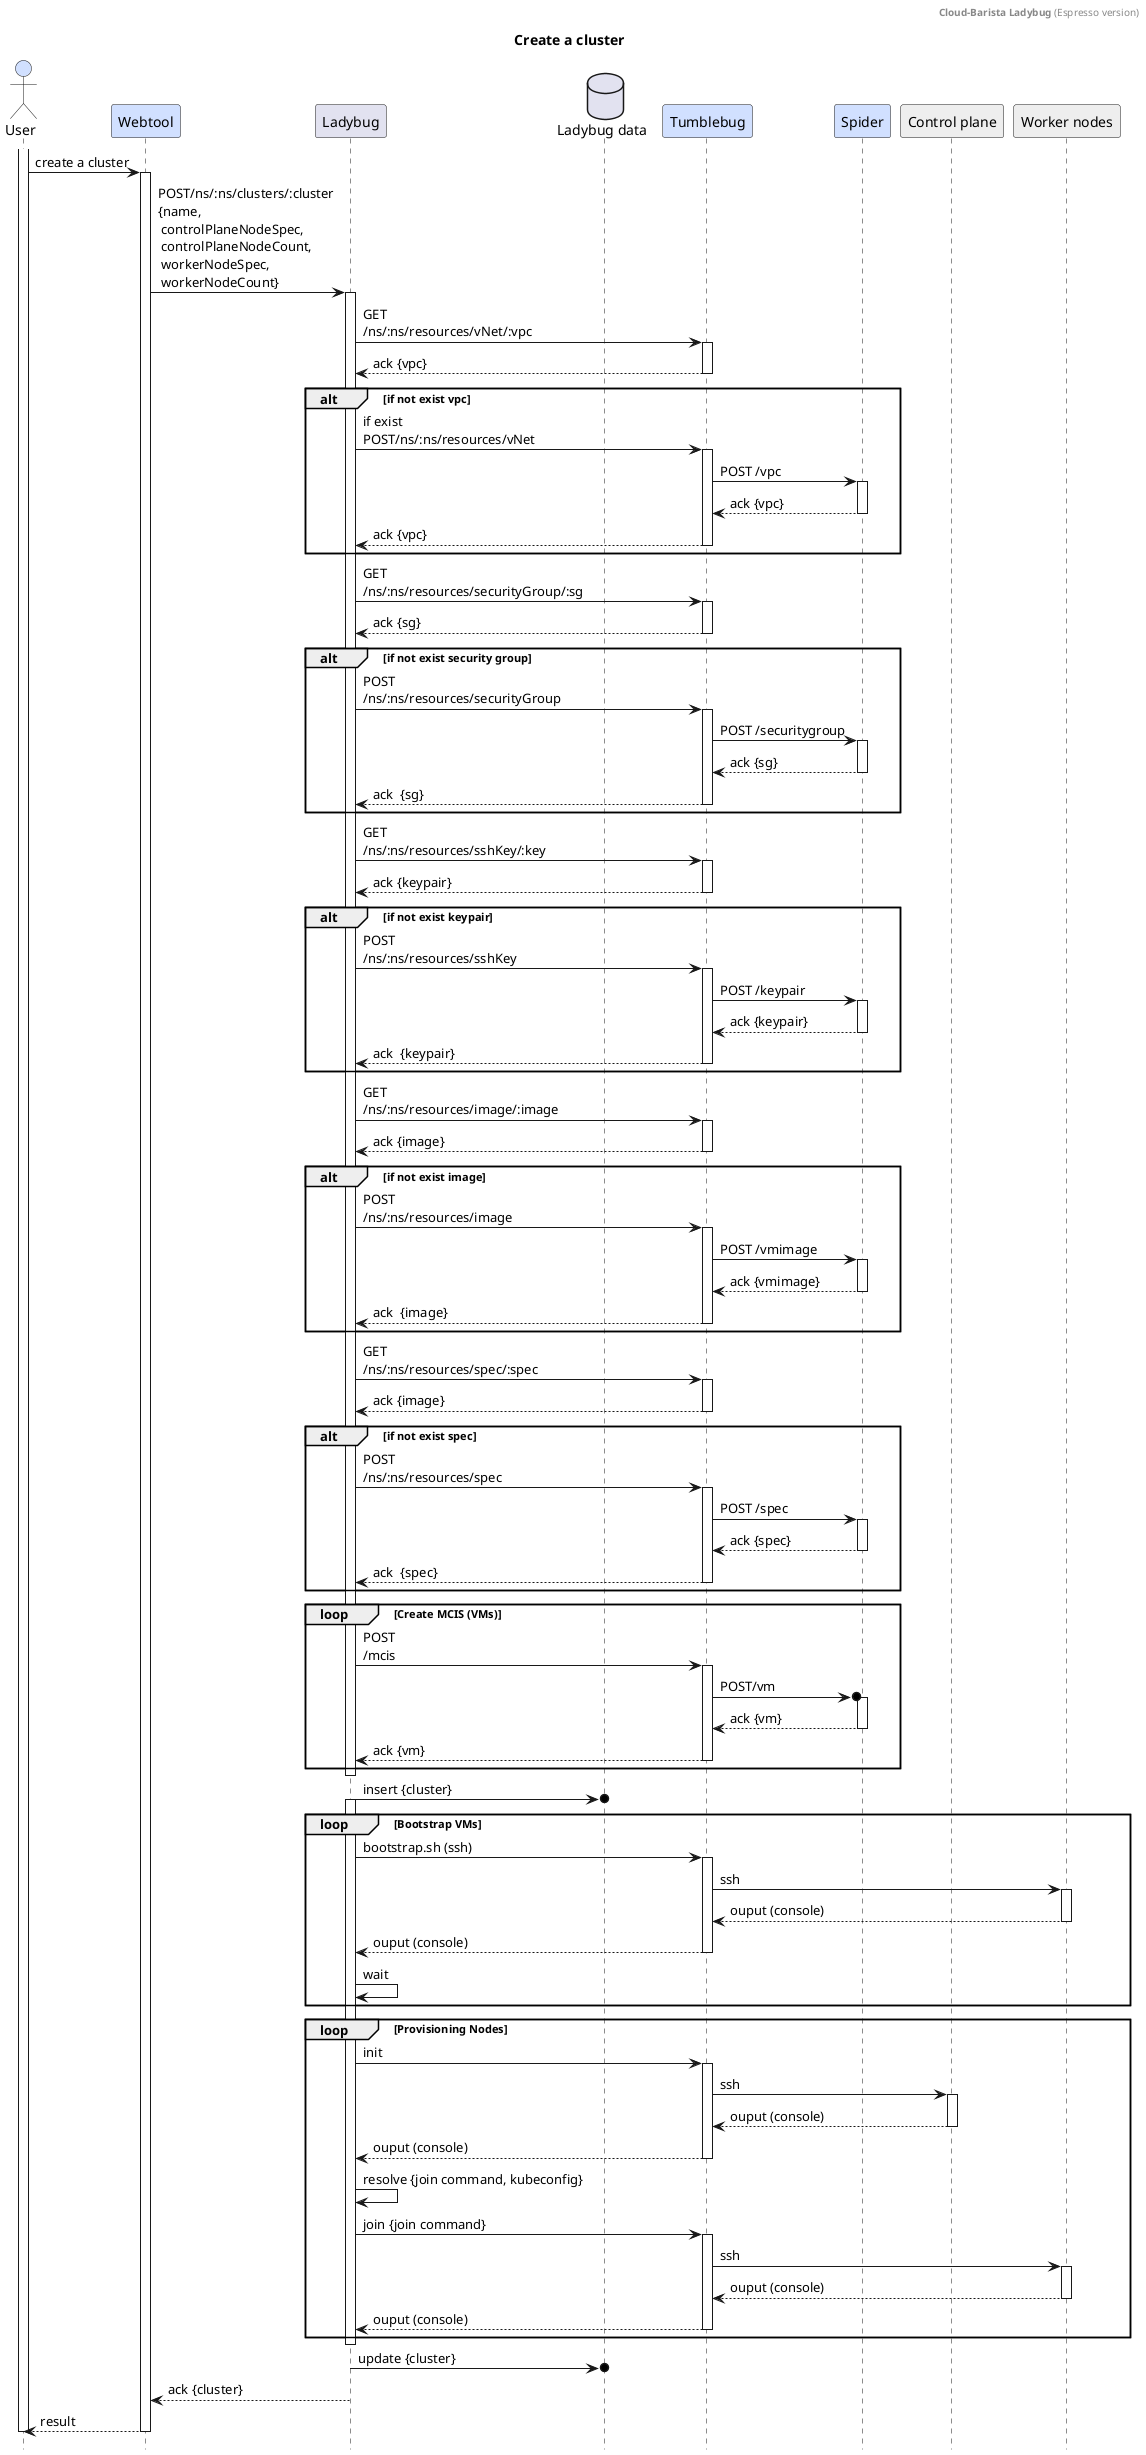 @@startuml

header **Cloud-Barista Ladybug** (Espresso version)
title Create a cluster
hide footbox

actor		"User"			as user			#d1e0ff
participant	"Webtool"		as webtool		#d1e0ff

participant	"Ladybug"		as provider
database	"Ladybug data"	as db

participant	"Tumblebug"		as tumblebug	#d1e0ff
participant	"Spider"		as spider		#d1e0ff
participant	"Control plane"	as mNodes		#eeeeee
participant	"Worker nodes"	as wNodes		#eeeeee

skinparam sequence {
	GroupColor DeepSkyBlue
}

activate user
	user		->	webtool		: create a cluster

	activate webtool
		webtool		->	provider		: POST/ns/:ns/clusters/:cluster\n{name,\n controlPlaneNodeSpec,\n controlPlaneNodeCount,\n workerNodeSpec,\n workerNodeCount}


			' -- 1.infra
			activate provider

				'-- 1.1. vpc
				provider	->	tumblebug			: GET\n/ns/:ns/resources/vNet/:vpc
				activate tumblebug
					tumblebug	-->	provider		: ack {vpc}
				deactivate tumblebug

				alt if not exist vpc
					provider	->	tumblebug		: if exist\nPOST/ns/:ns/resources/vNet
					activate tumblebug
						tumblebug	->	spider		: POST /vpc
						activate spider
							tumblebug	<--	spider	: ack {vpc}
						deactivate spider
						tumblebug	-->	provider	: ack {vpc}
					deactivate tumblebug
				end

				'-- 1.2. sg(fw)
				provider	->	tumblebug			: GET\n/ns/:ns/resources/securityGroup/:sg
				activate tumblebug
					tumblebug	-->	provider		: ack {sg}
				deactivate tumblebug

				alt if not exist security group 
					provider	->	tumblebug		: POST\n/ns/:ns/resources/securityGroup
					activate tumblebug
						tumblebug	->	spider		: POST /securitygroup
						activate spider
							tumblebug	<--	spider	: ack {sg}
						deactivate spider
						tumblebug	-->	provider	: ack  {sg}
					deactivate tumblebug
				end

				'-- 1.3. ssh
				provider	->	tumblebug		: GET\n/ns/:ns/resources/sshKey/:key
				activate tumblebug
					tumblebug	-->	provider	: ack {keypair}
				deactivate tumblebug

				alt if not exist keypair
					provider	->	tumblebug	: POST\n/ns/:ns/resources/sshKey
					activate tumblebug
						tumblebug	->	spider		: POST /keypair
						activate spider
							tumblebug	<--	spider	: ack {keypair}
						deactivate spider
						tumblebug	-->	provider	: ack  {keypair}
					deactivate tumblebug
				end
				
				'-- 1.4. image
				provider	->	tumblebug			: GET\n/ns/:ns/resources/image/:image
				activate tumblebug
					tumblebug	-->	provider		: ack {image}
				deactivate tumblebug

				alt if not exist image
					provider	->	tumblebug 		: POST\n/ns/:ns/resources/image
					activate tumblebug
						tumblebug	->	spider		: POST /vmimage
						activate spider
							tumblebug	<--	spider	: ack {vmimage}
						deactivate spider
						tumblebug	-->	provider	: ack  {image}
					deactivate tumblebug
				end

				'-- 1.5. spec
				provider	->	tumblebug			: GET\n/ns/:ns/resources/spec/:spec
				activate tumblebug
					tumblebug	-->	provider		: ack {image}
				deactivate tumblebug

				alt if not exist spec
					provider	->	tumblebug 		: POST\n/ns/:ns/resources/spec
					activate tumblebug
						tumblebug	->	spider		: POST /spec
						activate spider
							tumblebug	<--	spider	: ack {spec}
						deactivate spider
						tumblebug	-->	provider	: ack  {spec}
					deactivate tumblebug
				end

				'-- 1.6. mcis
				loop Create MCIS (VMs)
					provider	->	tumblebug		: POST\n/mcis

					activate tumblebug
						tumblebug	->o	spider		: POST/vm
						activate spider
							tumblebug	<--	spider	: ack {vm}
						deactivate spider
						tumblebug	-->	provider 	: ack {vm}
					deactivate tumblebug
				end

			deactivate provider

			provider		->o	db					: insert {cluster}

			activate provider
				' -- 2.boostrap
				loop Bootstrap VMs
					provider	->	tumblebug		: bootstrap.sh (ssh)
					activate tumblebug
						tumblebug	->	wNodes		: ssh
						activate wNodes
							tumblebug	<--	wNodes	: ouput (console)
						deactivate wNodes
						provider	<--	tumblebug	: ouput (console)
					deactivate tumblebug
					provider	->	provider		: wait
				end
	
				' -- 3.provisioning
				loop Provisioning Nodes
					provider	->	tumblebug		: init
					activate tumblebug

						tumblebug	->	mNodes		: ssh
						activate mNodes
							tumblebug	<--	mNodes	: ouput (console)
						deactivate mNodes
						provider	<--	tumblebug	: ouput (console)

					deactivate tumblebug

					provider	->	provider		: resolve {join command, kubeconfig}
					provider	->	tumblebug		: join {join command}

					activate tumblebug

						tumblebug	->	wNodes		: ssh
						activate wNodes
							tumblebug	<--	wNodes	: ouput (console)
						deactivate wNodes
						provider	<--	tumblebug	: ouput (console)
					deactivate tumblebug
				end
			deactivate provider

			provider	->o	db						: update {cluster}
			provider	-->	webtool					: ack {cluster}

		webtool	-->	user	: result
	deactivate webtool

deactivate user

@@enduml